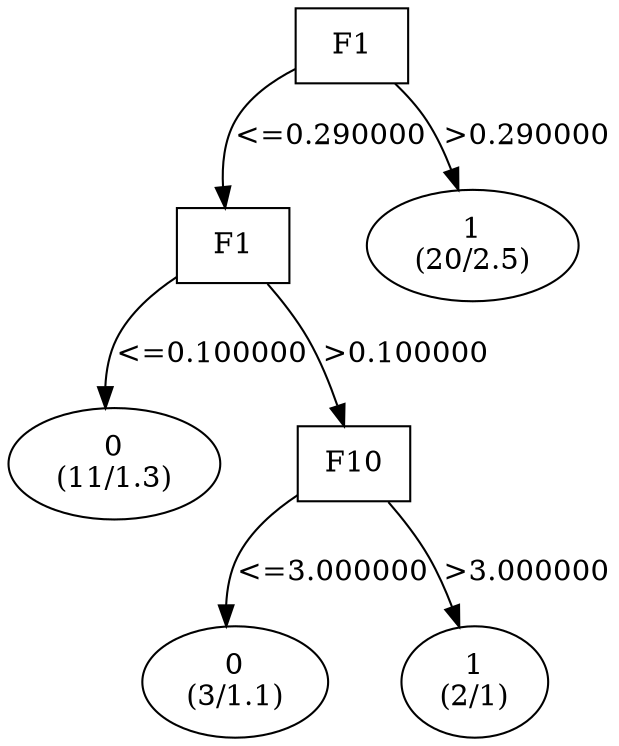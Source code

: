 digraph YaDT {
n0 [ shape=box, label="F1\n"]
n0 -> n1 [label="<=0.290000"]
n1 [ shape=box, label="F1\n"]
n1 -> n2 [label="<=0.100000"]
n2 [ shape=ellipse, label="0\n(11/1.3)"]
n1 -> n3 [label=">0.100000"]
n3 [ shape=box, label="F10\n"]
n3 -> n4 [label="<=3.000000"]
n4 [ shape=ellipse, label="0\n(3/1.1)"]
n3 -> n5 [label=">3.000000"]
n5 [ shape=ellipse, label="1\n(2/1)"]
n0 -> n8 [label=">0.290000"]
n8 [ shape=ellipse, label="1\n(20/2.5)"]
}
